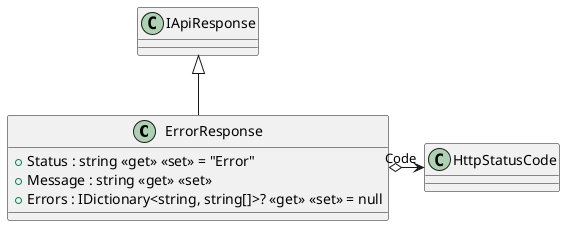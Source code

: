 @startuml
class ErrorResponse {
    + Status : string <<get>> <<set>> = "Error"
    + Message : string <<get>> <<set>>
    + Errors : IDictionary<string, string[]>? <<get>> <<set>> = null
}
IApiResponse <|-- ErrorResponse
ErrorResponse o-> "Code" HttpStatusCode
@enduml
